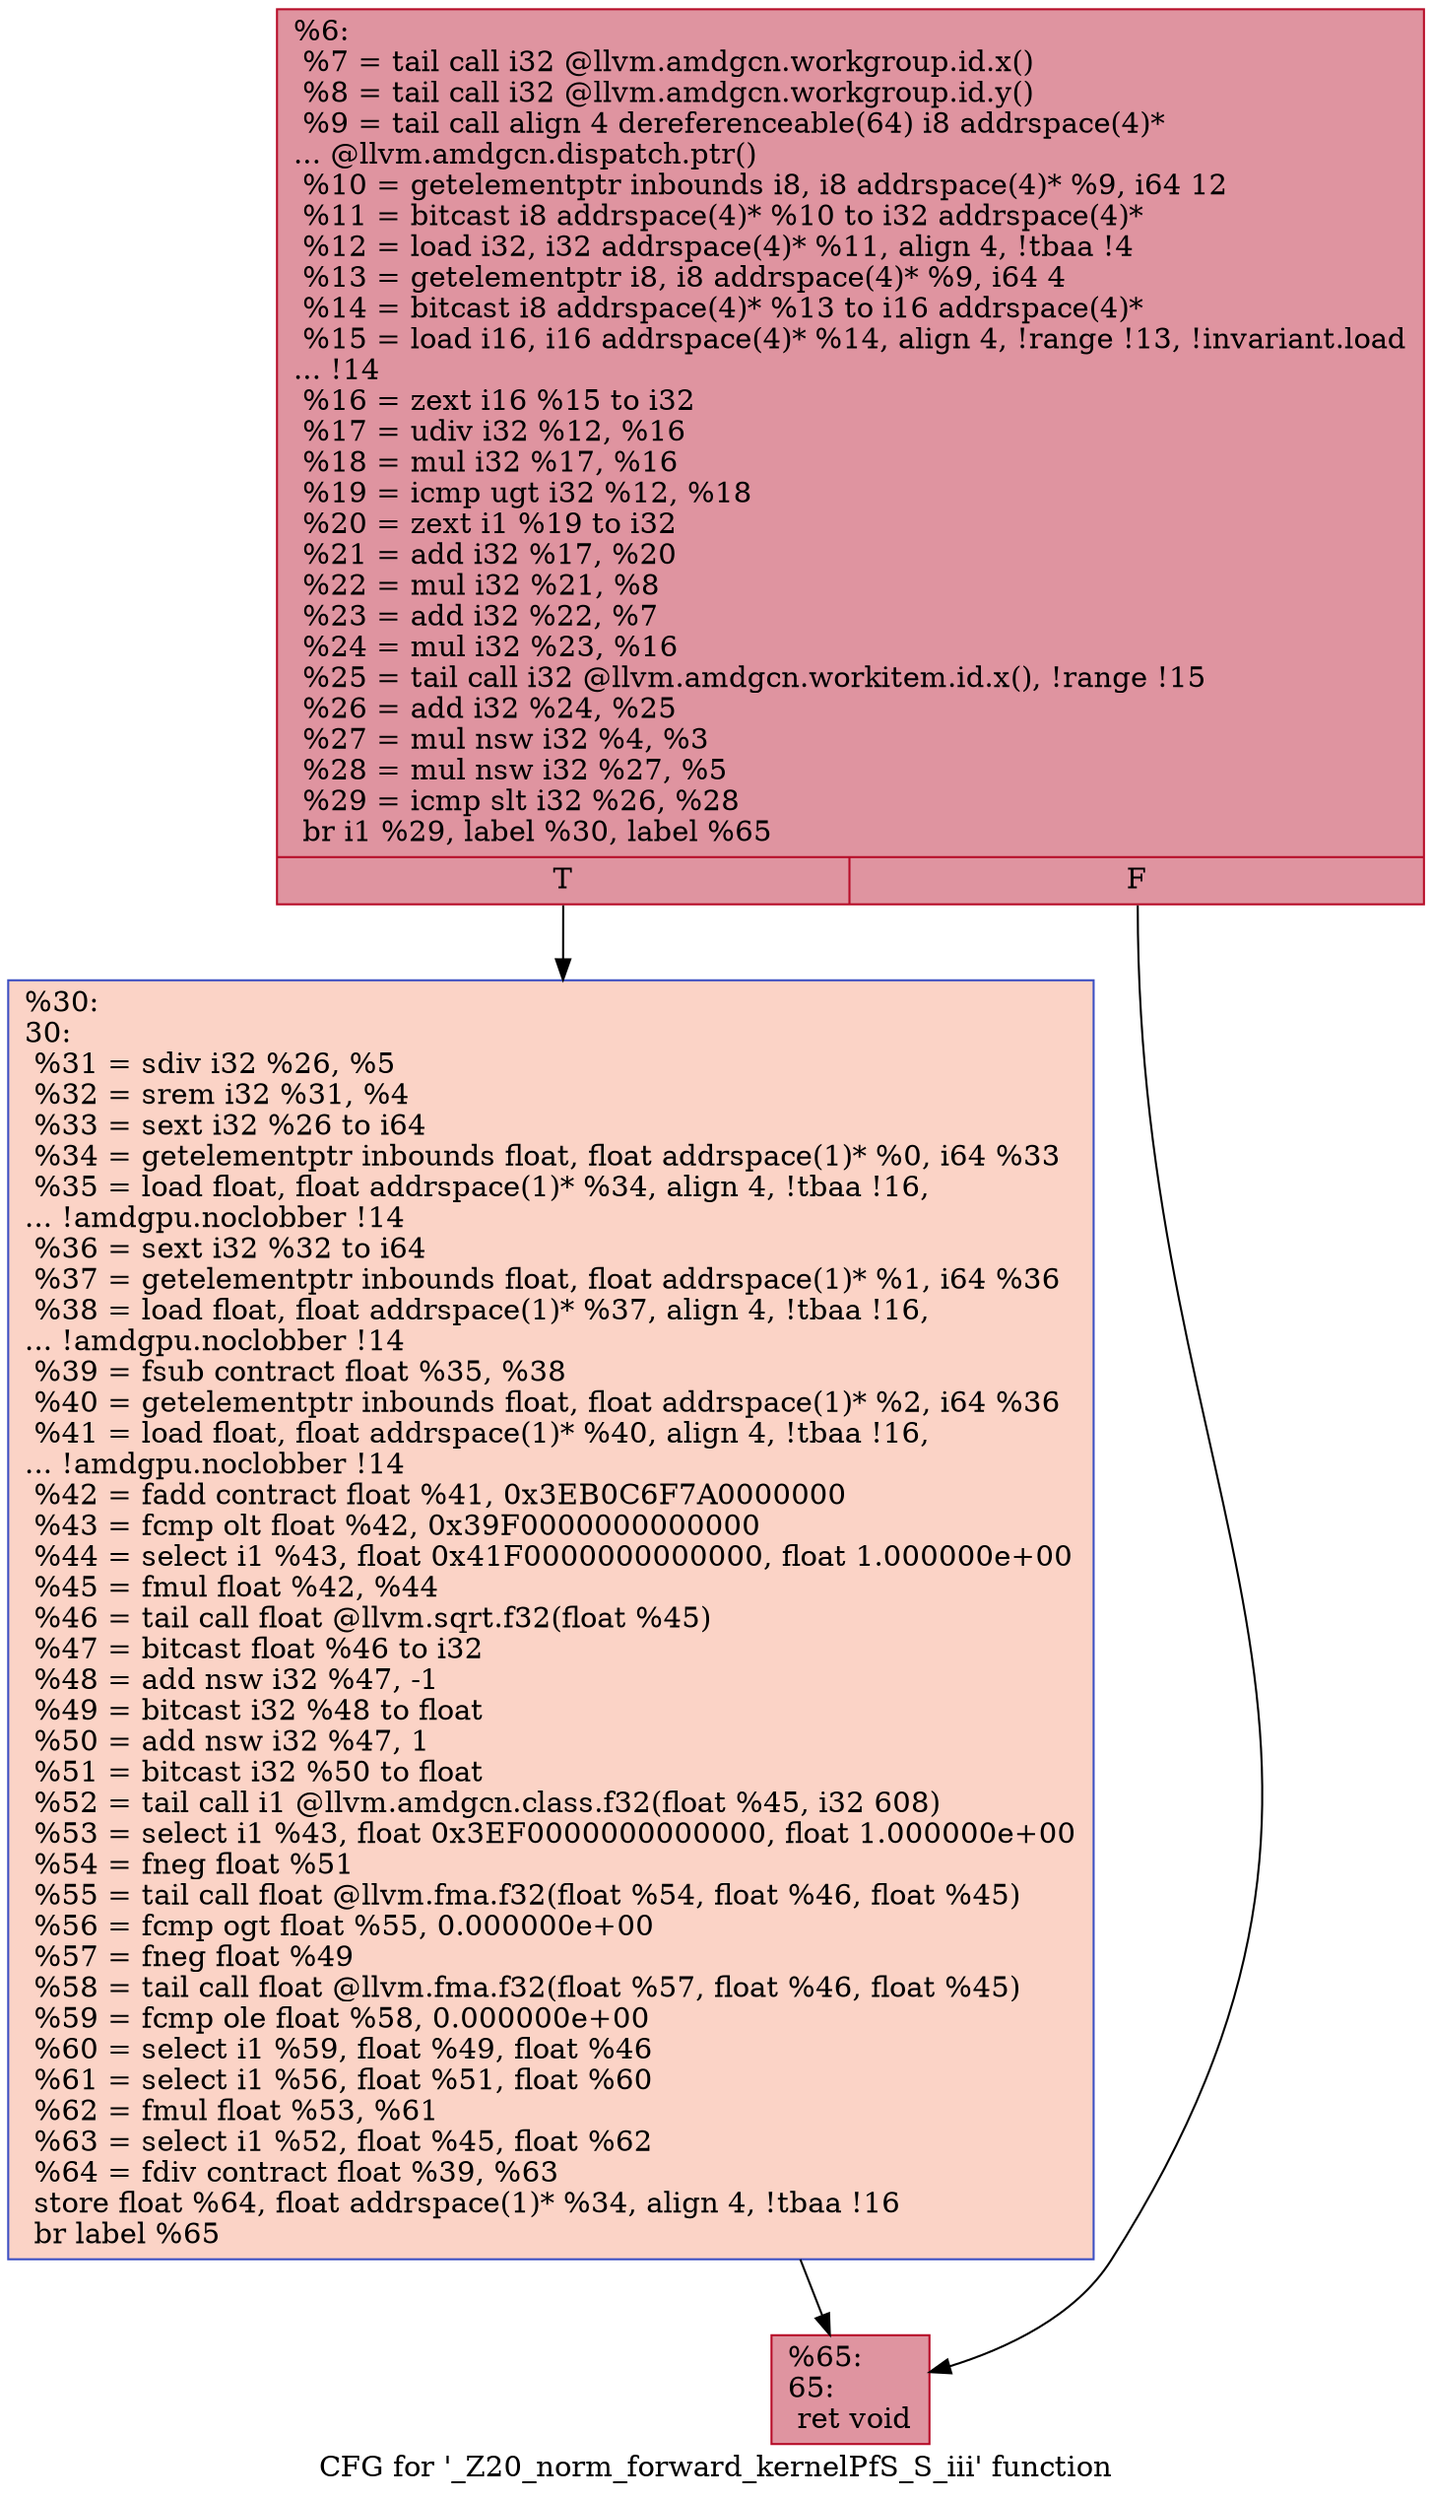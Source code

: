 digraph "CFG for '_Z20_norm_forward_kernelPfS_S_iii' function" {
	label="CFG for '_Z20_norm_forward_kernelPfS_S_iii' function";

	Node0x4e76c70 [shape=record,color="#b70d28ff", style=filled, fillcolor="#b70d2870",label="{%6:\l  %7 = tail call i32 @llvm.amdgcn.workgroup.id.x()\l  %8 = tail call i32 @llvm.amdgcn.workgroup.id.y()\l  %9 = tail call align 4 dereferenceable(64) i8 addrspace(4)*\l... @llvm.amdgcn.dispatch.ptr()\l  %10 = getelementptr inbounds i8, i8 addrspace(4)* %9, i64 12\l  %11 = bitcast i8 addrspace(4)* %10 to i32 addrspace(4)*\l  %12 = load i32, i32 addrspace(4)* %11, align 4, !tbaa !4\l  %13 = getelementptr i8, i8 addrspace(4)* %9, i64 4\l  %14 = bitcast i8 addrspace(4)* %13 to i16 addrspace(4)*\l  %15 = load i16, i16 addrspace(4)* %14, align 4, !range !13, !invariant.load\l... !14\l  %16 = zext i16 %15 to i32\l  %17 = udiv i32 %12, %16\l  %18 = mul i32 %17, %16\l  %19 = icmp ugt i32 %12, %18\l  %20 = zext i1 %19 to i32\l  %21 = add i32 %17, %20\l  %22 = mul i32 %21, %8\l  %23 = add i32 %22, %7\l  %24 = mul i32 %23, %16\l  %25 = tail call i32 @llvm.amdgcn.workitem.id.x(), !range !15\l  %26 = add i32 %24, %25\l  %27 = mul nsw i32 %4, %3\l  %28 = mul nsw i32 %27, %5\l  %29 = icmp slt i32 %26, %28\l  br i1 %29, label %30, label %65\l|{<s0>T|<s1>F}}"];
	Node0x4e76c70:s0 -> Node0x4e795e0;
	Node0x4e76c70:s1 -> Node0x4e79670;
	Node0x4e795e0 [shape=record,color="#3d50c3ff", style=filled, fillcolor="#f59c7d70",label="{%30:\l30:                                               \l  %31 = sdiv i32 %26, %5\l  %32 = srem i32 %31, %4\l  %33 = sext i32 %26 to i64\l  %34 = getelementptr inbounds float, float addrspace(1)* %0, i64 %33\l  %35 = load float, float addrspace(1)* %34, align 4, !tbaa !16,\l... !amdgpu.noclobber !14\l  %36 = sext i32 %32 to i64\l  %37 = getelementptr inbounds float, float addrspace(1)* %1, i64 %36\l  %38 = load float, float addrspace(1)* %37, align 4, !tbaa !16,\l... !amdgpu.noclobber !14\l  %39 = fsub contract float %35, %38\l  %40 = getelementptr inbounds float, float addrspace(1)* %2, i64 %36\l  %41 = load float, float addrspace(1)* %40, align 4, !tbaa !16,\l... !amdgpu.noclobber !14\l  %42 = fadd contract float %41, 0x3EB0C6F7A0000000\l  %43 = fcmp olt float %42, 0x39F0000000000000\l  %44 = select i1 %43, float 0x41F0000000000000, float 1.000000e+00\l  %45 = fmul float %42, %44\l  %46 = tail call float @llvm.sqrt.f32(float %45)\l  %47 = bitcast float %46 to i32\l  %48 = add nsw i32 %47, -1\l  %49 = bitcast i32 %48 to float\l  %50 = add nsw i32 %47, 1\l  %51 = bitcast i32 %50 to float\l  %52 = tail call i1 @llvm.amdgcn.class.f32(float %45, i32 608)\l  %53 = select i1 %43, float 0x3EF0000000000000, float 1.000000e+00\l  %54 = fneg float %51\l  %55 = tail call float @llvm.fma.f32(float %54, float %46, float %45)\l  %56 = fcmp ogt float %55, 0.000000e+00\l  %57 = fneg float %49\l  %58 = tail call float @llvm.fma.f32(float %57, float %46, float %45)\l  %59 = fcmp ole float %58, 0.000000e+00\l  %60 = select i1 %59, float %49, float %46\l  %61 = select i1 %56, float %51, float %60\l  %62 = fmul float %53, %61\l  %63 = select i1 %52, float %45, float %62\l  %64 = fdiv contract float %39, %63\l  store float %64, float addrspace(1)* %34, align 4, !tbaa !16\l  br label %65\l}"];
	Node0x4e795e0 -> Node0x4e79670;
	Node0x4e79670 [shape=record,color="#b70d28ff", style=filled, fillcolor="#b70d2870",label="{%65:\l65:                                               \l  ret void\l}"];
}
